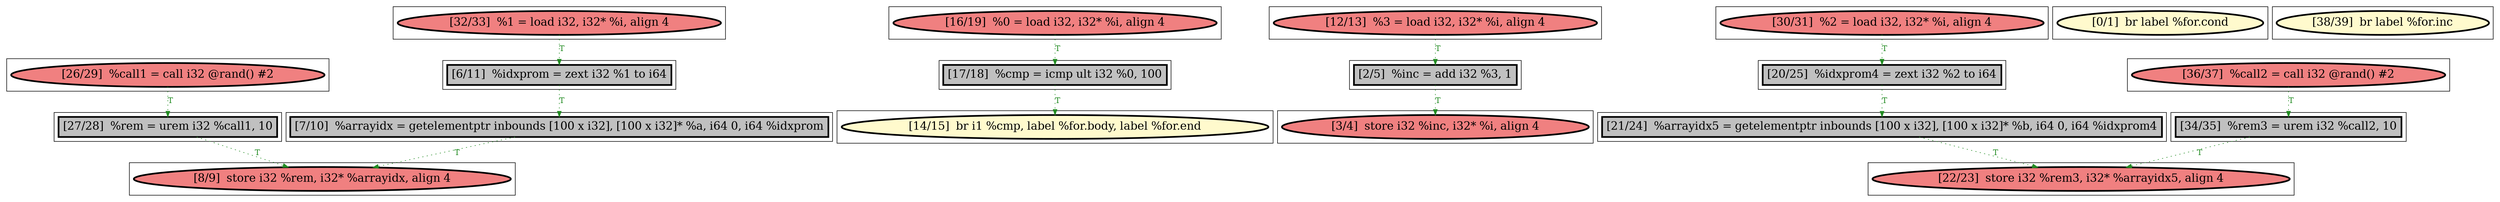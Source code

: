 
digraph G {



node415->node416 [style=dotted,color=forestgreen,label="T",fontcolor=forestgreen ]
node421->node410 [style=dotted,color=forestgreen,label="T",fontcolor=forestgreen ]
node406->node411 [style=dotted,color=forestgreen,label="T",fontcolor=forestgreen ]
node413->node420 [style=dotted,color=forestgreen,label="T",fontcolor=forestgreen ]
node417->node418 [style=dotted,color=forestgreen,label="T",fontcolor=forestgreen ]
node423->node406 [style=dotted,color=forestgreen,label="T",fontcolor=forestgreen ]
node408->node424 [style=dotted,color=forestgreen,label="T",fontcolor=forestgreen ]
node419->node413 [style=dotted,color=forestgreen,label="T",fontcolor=forestgreen ]
node409->node417 [style=dotted,color=forestgreen,label="T",fontcolor=forestgreen ]
node416->node407 [style=dotted,color=forestgreen,label="T",fontcolor=forestgreen ]
node412->node408 [style=dotted,color=forestgreen,label="T",fontcolor=forestgreen ]
node424->node407 [style=dotted,color=forestgreen,label="T",fontcolor=forestgreen ]
node418->node420 [style=dotted,color=forestgreen,label="T",fontcolor=forestgreen ]
node410->node422 [style=dotted,color=forestgreen,label="T",fontcolor=forestgreen ]


subgraph cluster18 {


node423 [penwidth=3.0,fontsize=20,fillcolor=lightcoral,label="[12/13]  %3 = load i32, i32* %i, align 4",shape=ellipse,style=filled ]



}

subgraph cluster16 {


node421 [penwidth=3.0,fontsize=20,fillcolor=lightcoral,label="[16/19]  %0 = load i32, i32* %i, align 4",shape=ellipse,style=filled ]



}

subgraph cluster17 {


node422 [penwidth=3.0,fontsize=20,fillcolor=lemonchiffon,label="[14/15]  br i1 %cmp, label %for.body, label %for.end",shape=ellipse,style=filled ]



}

subgraph cluster4 {


node409 [penwidth=3.0,fontsize=20,fillcolor=lightcoral,label="[30/31]  %2 = load i32, i32* %i, align 4",shape=ellipse,style=filled ]



}

subgraph cluster3 {


node408 [penwidth=3.0,fontsize=20,fillcolor=grey,label="[6/11]  %idxprom = zext i32 %1 to i64",shape=rectangle,style=filled ]



}

subgraph cluster2 {


node407 [penwidth=3.0,fontsize=20,fillcolor=lightcoral,label="[8/9]  store i32 %rem, i32* %arrayidx, align 4",shape=ellipse,style=filled ]



}

subgraph cluster1 {


node406 [penwidth=3.0,fontsize=20,fillcolor=grey,label="[2/5]  %inc = add i32 %3, 1",shape=rectangle,style=filled ]



}

subgraph cluster12 {


node417 [penwidth=3.0,fontsize=20,fillcolor=grey,label="[20/25]  %idxprom4 = zext i32 %2 to i64",shape=rectangle,style=filled ]



}

subgraph cluster5 {


node410 [penwidth=3.0,fontsize=20,fillcolor=grey,label="[17/18]  %cmp = icmp ult i32 %0, 100",shape=rectangle,style=filled ]



}

subgraph cluster0 {


node405 [penwidth=3.0,fontsize=20,fillcolor=lemonchiffon,label="[0/1]  br label %for.cond",shape=ellipse,style=filled ]



}

subgraph cluster6 {


node411 [penwidth=3.0,fontsize=20,fillcolor=lightcoral,label="[3/4]  store i32 %inc, i32* %i, align 4",shape=ellipse,style=filled ]



}

subgraph cluster14 {


node419 [penwidth=3.0,fontsize=20,fillcolor=lightcoral,label="[36/37]  %call2 = call i32 @rand() #2",shape=ellipse,style=filled ]



}

subgraph cluster7 {


node412 [penwidth=3.0,fontsize=20,fillcolor=lightcoral,label="[32/33]  %1 = load i32, i32* %i, align 4",shape=ellipse,style=filled ]



}

subgraph cluster8 {


node413 [penwidth=3.0,fontsize=20,fillcolor=grey,label="[34/35]  %rem3 = urem i32 %call2, 10",shape=rectangle,style=filled ]



}

subgraph cluster9 {


node414 [penwidth=3.0,fontsize=20,fillcolor=lemonchiffon,label="[38/39]  br label %for.inc",shape=ellipse,style=filled ]



}

subgraph cluster19 {


node424 [penwidth=3.0,fontsize=20,fillcolor=grey,label="[7/10]  %arrayidx = getelementptr inbounds [100 x i32], [100 x i32]* %a, i64 0, i64 %idxprom",shape=rectangle,style=filled ]



}

subgraph cluster10 {


node415 [penwidth=3.0,fontsize=20,fillcolor=lightcoral,label="[26/29]  %call1 = call i32 @rand() #2",shape=ellipse,style=filled ]



}

subgraph cluster11 {


node416 [penwidth=3.0,fontsize=20,fillcolor=grey,label="[27/28]  %rem = urem i32 %call1, 10",shape=rectangle,style=filled ]



}

subgraph cluster13 {


node418 [penwidth=3.0,fontsize=20,fillcolor=grey,label="[21/24]  %arrayidx5 = getelementptr inbounds [100 x i32], [100 x i32]* %b, i64 0, i64 %idxprom4",shape=rectangle,style=filled ]



}

subgraph cluster15 {


node420 [penwidth=3.0,fontsize=20,fillcolor=lightcoral,label="[22/23]  store i32 %rem3, i32* %arrayidx5, align 4",shape=ellipse,style=filled ]



}

}
